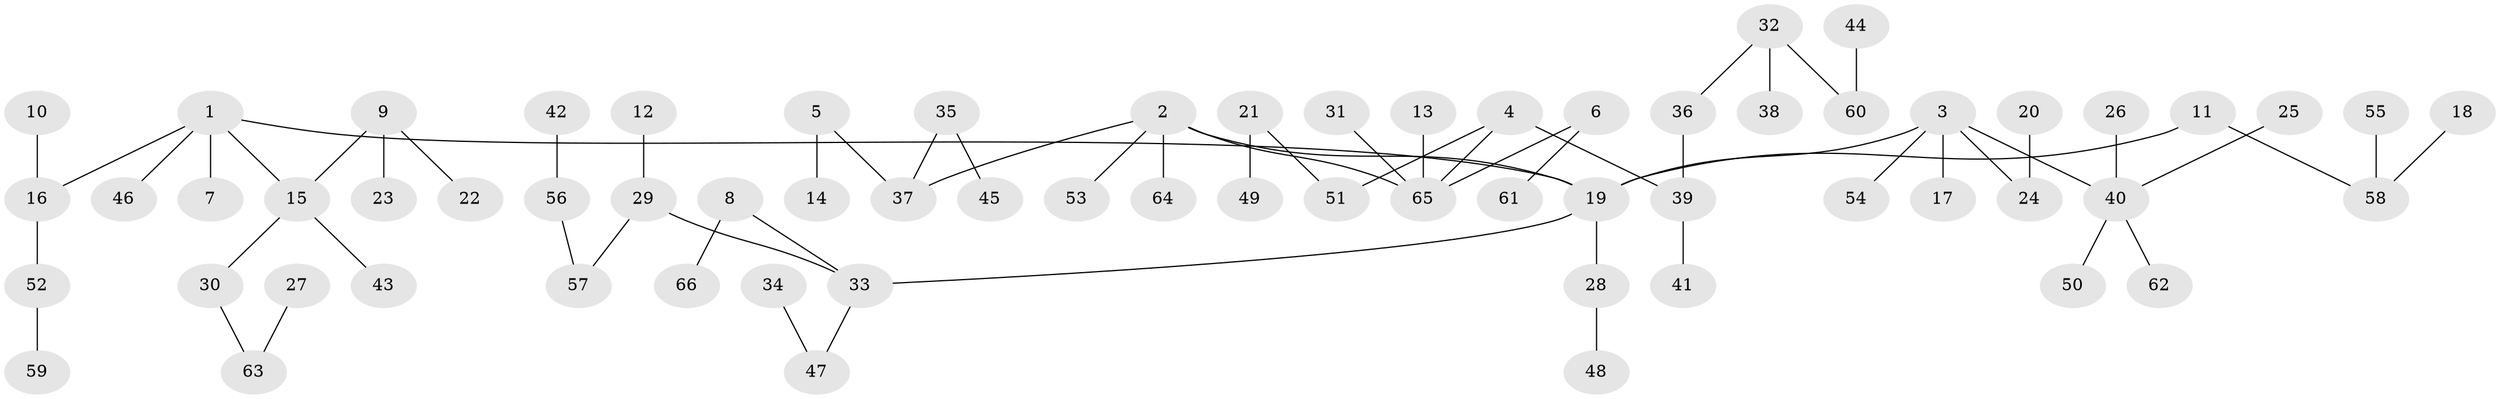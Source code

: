 // original degree distribution, {7: 0.015151515151515152, 5: 0.045454545454545456, 3: 0.11363636363636363, 4: 0.06818181818181818, 2: 0.24242424242424243, 1: 0.5075757575757576, 6: 0.007575757575757576}
// Generated by graph-tools (version 1.1) at 2025/02/03/09/25 03:02:28]
// undirected, 66 vertices, 65 edges
graph export_dot {
graph [start="1"]
  node [color=gray90,style=filled];
  1;
  2;
  3;
  4;
  5;
  6;
  7;
  8;
  9;
  10;
  11;
  12;
  13;
  14;
  15;
  16;
  17;
  18;
  19;
  20;
  21;
  22;
  23;
  24;
  25;
  26;
  27;
  28;
  29;
  30;
  31;
  32;
  33;
  34;
  35;
  36;
  37;
  38;
  39;
  40;
  41;
  42;
  43;
  44;
  45;
  46;
  47;
  48;
  49;
  50;
  51;
  52;
  53;
  54;
  55;
  56;
  57;
  58;
  59;
  60;
  61;
  62;
  63;
  64;
  65;
  66;
  1 -- 7 [weight=1.0];
  1 -- 15 [weight=1.0];
  1 -- 16 [weight=1.0];
  1 -- 19 [weight=1.0];
  1 -- 46 [weight=1.0];
  2 -- 19 [weight=1.0];
  2 -- 37 [weight=1.0];
  2 -- 53 [weight=1.0];
  2 -- 64 [weight=1.0];
  2 -- 65 [weight=1.0];
  3 -- 17 [weight=1.0];
  3 -- 19 [weight=1.0];
  3 -- 24 [weight=1.0];
  3 -- 40 [weight=1.0];
  3 -- 54 [weight=1.0];
  4 -- 39 [weight=1.0];
  4 -- 51 [weight=1.0];
  4 -- 65 [weight=1.0];
  5 -- 14 [weight=1.0];
  5 -- 37 [weight=1.0];
  6 -- 61 [weight=1.0];
  6 -- 65 [weight=1.0];
  8 -- 33 [weight=1.0];
  8 -- 66 [weight=1.0];
  9 -- 15 [weight=1.0];
  9 -- 22 [weight=1.0];
  9 -- 23 [weight=1.0];
  10 -- 16 [weight=1.0];
  11 -- 19 [weight=1.0];
  11 -- 58 [weight=1.0];
  12 -- 29 [weight=1.0];
  13 -- 65 [weight=1.0];
  15 -- 30 [weight=1.0];
  15 -- 43 [weight=1.0];
  16 -- 52 [weight=1.0];
  18 -- 58 [weight=1.0];
  19 -- 28 [weight=1.0];
  19 -- 33 [weight=1.0];
  20 -- 24 [weight=1.0];
  21 -- 49 [weight=1.0];
  21 -- 51 [weight=1.0];
  25 -- 40 [weight=1.0];
  26 -- 40 [weight=1.0];
  27 -- 63 [weight=1.0];
  28 -- 48 [weight=1.0];
  29 -- 33 [weight=1.0];
  29 -- 57 [weight=1.0];
  30 -- 63 [weight=1.0];
  31 -- 65 [weight=1.0];
  32 -- 36 [weight=1.0];
  32 -- 38 [weight=1.0];
  32 -- 60 [weight=1.0];
  33 -- 47 [weight=1.0];
  34 -- 47 [weight=1.0];
  35 -- 37 [weight=1.0];
  35 -- 45 [weight=1.0];
  36 -- 39 [weight=1.0];
  39 -- 41 [weight=1.0];
  40 -- 50 [weight=1.0];
  40 -- 62 [weight=1.0];
  42 -- 56 [weight=1.0];
  44 -- 60 [weight=1.0];
  52 -- 59 [weight=1.0];
  55 -- 58 [weight=1.0];
  56 -- 57 [weight=1.0];
}
